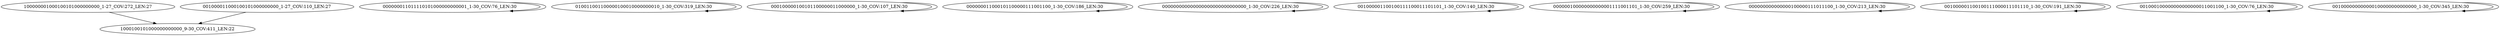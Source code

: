 digraph G {
    "100000001000100101000000000_1-27_COV:272_LEN:27" -> "1000100101000000000000_9-30_COV:411_LEN:22";
    "000000011011110101000000000001_1-30_COV:76_LEN:30" -> "000000011011110101000000000001_1-30_COV:76_LEN:30";
    "010011001100000100010000000010_1-30_COV:319_LEN:30" -> "010011001100000100010000000010_1-30_COV:319_LEN:30";
    "000100000100101100000011000000_1-30_COV:107_LEN:30" -> "000100000100101100000011000000_1-30_COV:107_LEN:30";
    "000000011000101100000111001100_1-30_COV:186_LEN:30" -> "000000011000101100000111001100_1-30_COV:186_LEN:30";
    "000000000000000000000000000000_1-30_COV:226_LEN:30" -> "000000000000000000000000000000_1-30_COV:226_LEN:30";
    "001000001100100111100011101101_1-30_COV:140_LEN:30" -> "001000001100100111100011101101_1-30_COV:140_LEN:30";
    "000000100000000000001111001101_1-30_COV:259_LEN:30" -> "000000100000000000001111001101_1-30_COV:259_LEN:30";
    "001000011000100101000000000_1-27_COV:110_LEN:27" -> "1000100101000000000000_9-30_COV:411_LEN:22";
    "000000000000000100000111011100_1-30_COV:213_LEN:30" -> "000000000000000100000111011100_1-30_COV:213_LEN:30";
    "001000001100100111000011101110_1-30_COV:191_LEN:30" -> "001000001100100111000011101110_1-30_COV:191_LEN:30";
    "001000100000000000000011001100_1-30_COV:76_LEN:30" -> "001000100000000000000011001100_1-30_COV:76_LEN:30";
    "001000000000000100000000000000_1-30_COV:345_LEN:30" -> "001000000000000100000000000000_1-30_COV:345_LEN:30";
}

